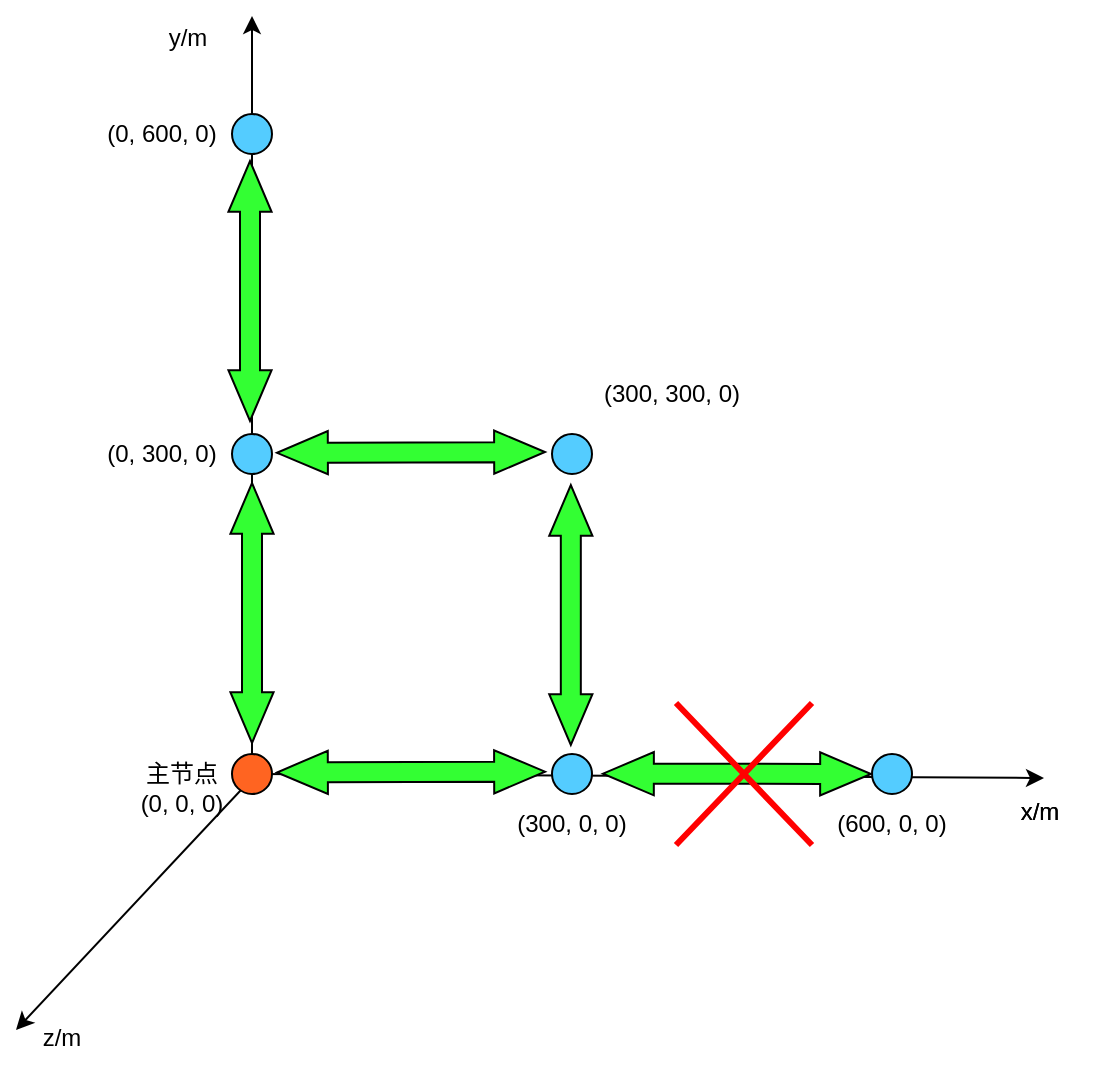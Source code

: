<mxfile version="21.2.9" type="github">
  <diagram name="第 1 页" id="zlYn8LZgkOGk7mUqmKh2">
    <mxGraphModel dx="1518" dy="636" grid="0" gridSize="10" guides="1" tooltips="1" connect="1" arrows="1" fold="1" page="1" pageScale="1" pageWidth="3300" pageHeight="4681" math="0" shadow="0">
      <root>
        <mxCell id="0" />
        <mxCell id="1" parent="0" />
        <mxCell id="RvnOFSpZwotkTFQYASaN-4" value="" style="endArrow=classic;html=1;rounded=0;" edge="1" parent="1">
          <mxGeometry width="50" height="50" relative="1" as="geometry">
            <mxPoint x="282" y="480" as="sourcePoint" />
            <mxPoint x="162" y="608" as="targetPoint" />
          </mxGeometry>
        </mxCell>
        <mxCell id="tJDTqlyTMZX3R0a3VIU8-6" value="" style="endArrow=classic;html=1;rounded=0;" parent="1" target="tJDTqlyTMZX3R0a3VIU8-4" edge="1">
          <mxGeometry width="50" height="50" relative="1" as="geometry">
            <mxPoint x="280" y="480" as="sourcePoint" />
            <mxPoint x="280" y="40" as="targetPoint" />
          </mxGeometry>
        </mxCell>
        <mxCell id="tJDTqlyTMZX3R0a3VIU8-13" value="" style="ellipse;whiteSpace=wrap;html=1;aspect=fixed;fillColor=#54CCFF;" parent="1" vertex="1">
          <mxGeometry x="430" y="310" width="20" height="20" as="geometry" />
        </mxCell>
        <mxCell id="tJDTqlyTMZX3R0a3VIU8-20" value="" style="endArrow=classic;html=1;rounded=0;" parent="1" source="tJDTqlyTMZX3R0a3VIU8-4" edge="1">
          <mxGeometry width="50" height="50" relative="1" as="geometry">
            <mxPoint x="280" y="470" as="sourcePoint" />
            <mxPoint x="280" y="101" as="targetPoint" />
          </mxGeometry>
        </mxCell>
        <mxCell id="tJDTqlyTMZX3R0a3VIU8-16" value="" style="ellipse;whiteSpace=wrap;html=1;aspect=fixed;fillColor=#54CCFF;" parent="1" vertex="1">
          <mxGeometry x="270" y="150" width="20" height="20" as="geometry" />
        </mxCell>
        <mxCell id="tJDTqlyTMZX3R0a3VIU8-23" value="" style="endArrow=classic;html=1;rounded=0;" parent="1" edge="1">
          <mxGeometry width="50" height="50" relative="1" as="geometry">
            <mxPoint x="280" y="480" as="sourcePoint" />
            <mxPoint x="676" y="482" as="targetPoint" />
          </mxGeometry>
        </mxCell>
        <mxCell id="tJDTqlyTMZX3R0a3VIU8-15" value="" style="ellipse;whiteSpace=wrap;html=1;aspect=fixed;fillColor=#54CCFF;" parent="1" vertex="1">
          <mxGeometry x="430" y="470" width="20" height="20" as="geometry" />
        </mxCell>
        <mxCell id="tJDTqlyTMZX3R0a3VIU8-14" value="" style="ellipse;whiteSpace=wrap;html=1;aspect=fixed;fillColor=#54CCFF;" parent="1" vertex="1">
          <mxGeometry x="590" y="470" width="20" height="20" as="geometry" />
        </mxCell>
        <mxCell id="tJDTqlyTMZX3R0a3VIU8-12" value="" style="ellipse;whiteSpace=wrap;html=1;aspect=fixed;fillColor=#54CCFF;" parent="1" vertex="1">
          <mxGeometry x="270" y="310" width="20" height="20" as="geometry" />
        </mxCell>
        <mxCell id="tJDTqlyTMZX3R0a3VIU8-4" value="" style="ellipse;whiteSpace=wrap;html=1;aspect=fixed;fillColor=#FF6421;" parent="1" vertex="1">
          <mxGeometry x="270" y="470" width="20" height="20" as="geometry" />
        </mxCell>
        <mxCell id="tJDTqlyTMZX3R0a3VIU8-26" value="(0, 0, 0)" style="text;html=1;strokeColor=none;fillColor=none;align=center;verticalAlign=middle;whiteSpace=wrap;rounded=0;" parent="1" vertex="1">
          <mxGeometry x="210" y="480" width="70" height="30" as="geometry" />
        </mxCell>
        <mxCell id="tJDTqlyTMZX3R0a3VIU8-29" value="(0, 600, 0)" style="text;html=1;strokeColor=none;fillColor=none;align=center;verticalAlign=middle;whiteSpace=wrap;rounded=0;" parent="1" vertex="1">
          <mxGeometry x="200" y="145" width="70" height="30" as="geometry" />
        </mxCell>
        <mxCell id="tJDTqlyTMZX3R0a3VIU8-30" value="(0, 300, 0)" style="text;html=1;strokeColor=none;fillColor=none;align=center;verticalAlign=middle;whiteSpace=wrap;rounded=0;" parent="1" vertex="1">
          <mxGeometry x="200" y="305" width="70" height="30" as="geometry" />
        </mxCell>
        <mxCell id="tJDTqlyTMZX3R0a3VIU8-31" value="(300, 300, 0)" style="text;html=1;strokeColor=none;fillColor=none;align=center;verticalAlign=middle;whiteSpace=wrap;rounded=0;" parent="1" vertex="1">
          <mxGeometry x="450" y="275" width="80" height="30" as="geometry" />
        </mxCell>
        <mxCell id="tJDTqlyTMZX3R0a3VIU8-32" value="(300, 0, 0)" style="text;html=1;strokeColor=none;fillColor=none;align=center;verticalAlign=middle;whiteSpace=wrap;rounded=0;" parent="1" vertex="1">
          <mxGeometry x="400" y="490" width="80" height="30" as="geometry" />
        </mxCell>
        <mxCell id="tJDTqlyTMZX3R0a3VIU8-33" value="(600, 0, 0)" style="text;html=1;strokeColor=none;fillColor=none;align=center;verticalAlign=middle;whiteSpace=wrap;rounded=0;" parent="1" vertex="1">
          <mxGeometry x="560" y="490" width="80" height="30" as="geometry" />
        </mxCell>
        <mxCell id="tJDTqlyTMZX3R0a3VIU8-34" value="主节点" style="text;html=1;strokeColor=none;fillColor=none;align=center;verticalAlign=middle;whiteSpace=wrap;rounded=0;" parent="1" vertex="1">
          <mxGeometry x="215" y="465" width="60" height="30" as="geometry" />
        </mxCell>
        <mxCell id="RvnOFSpZwotkTFQYASaN-1" value="x/m" style="text;html=1;strokeColor=none;fillColor=none;align=center;verticalAlign=middle;whiteSpace=wrap;rounded=0;" vertex="1" parent="1">
          <mxGeometry x="644" y="484" width="60" height="30" as="geometry" />
        </mxCell>
        <mxCell id="RvnOFSpZwotkTFQYASaN-3" value="y/m" style="text;html=1;strokeColor=none;fillColor=none;align=center;verticalAlign=middle;whiteSpace=wrap;rounded=0;" vertex="1" parent="1">
          <mxGeometry x="218" y="97" width="60" height="30" as="geometry" />
        </mxCell>
        <mxCell id="RvnOFSpZwotkTFQYASaN-5" value="x/m" style="text;html=1;strokeColor=none;fillColor=none;align=center;verticalAlign=middle;whiteSpace=wrap;rounded=0;" vertex="1" parent="1">
          <mxGeometry x="644" y="484" width="60" height="30" as="geometry" />
        </mxCell>
        <mxCell id="RvnOFSpZwotkTFQYASaN-6" value="z/m" style="text;html=1;strokeColor=none;fillColor=none;align=center;verticalAlign=middle;whiteSpace=wrap;rounded=0;" vertex="1" parent="1">
          <mxGeometry x="155" y="597" width="60" height="30" as="geometry" />
        </mxCell>
        <mxCell id="RvnOFSpZwotkTFQYASaN-7" value="" style="shape=flexArrow;endArrow=classic;startArrow=classic;html=1;rounded=0;endWidth=10.588;endSize=8.141;startWidth=10.588;startSize=8.141;fillColor=#33FF33;" edge="1" parent="1">
          <mxGeometry width="100" height="100" relative="1" as="geometry">
            <mxPoint x="279" y="304" as="sourcePoint" />
            <mxPoint x="279" y="173" as="targetPoint" />
          </mxGeometry>
        </mxCell>
        <mxCell id="RvnOFSpZwotkTFQYASaN-9" value="" style="shape=flexArrow;endArrow=classic;startArrow=classic;html=1;rounded=0;endWidth=10.588;endSize=8.141;startWidth=10.588;startSize=8.141;fillColor=#33FF33;" edge="1" parent="1">
          <mxGeometry width="100" height="100" relative="1" as="geometry">
            <mxPoint x="427" y="319" as="sourcePoint" />
            <mxPoint x="292" y="319.41" as="targetPoint" />
          </mxGeometry>
        </mxCell>
        <mxCell id="RvnOFSpZwotkTFQYASaN-10" value="" style="shape=flexArrow;endArrow=classic;startArrow=classic;html=1;rounded=0;endWidth=10.588;endSize=8.141;startWidth=10.588;startSize=8.141;fillColor=#33FF33;" edge="1" parent="1">
          <mxGeometry width="100" height="100" relative="1" as="geometry">
            <mxPoint x="439.41" y="466" as="sourcePoint" />
            <mxPoint x="439.41" y="335" as="targetPoint" />
          </mxGeometry>
        </mxCell>
        <mxCell id="RvnOFSpZwotkTFQYASaN-11" value="" style="shape=flexArrow;endArrow=classic;startArrow=classic;html=1;rounded=0;endWidth=10.588;endSize=8.141;startWidth=10.588;startSize=8.141;fillColor=#33FF33;" edge="1" parent="1">
          <mxGeometry width="100" height="100" relative="1" as="geometry">
            <mxPoint x="280" y="465" as="sourcePoint" />
            <mxPoint x="280" y="334" as="targetPoint" />
          </mxGeometry>
        </mxCell>
        <mxCell id="RvnOFSpZwotkTFQYASaN-12" value="" style="shape=flexArrow;endArrow=classic;startArrow=classic;html=1;rounded=0;endWidth=10.588;endSize=8.141;startWidth=10.588;startSize=8.141;fillColor=#33FF33;exitX=0;exitY=0.5;exitDx=0;exitDy=0;" edge="1" parent="1" source="tJDTqlyTMZX3R0a3VIU8-14">
          <mxGeometry width="100" height="100" relative="1" as="geometry">
            <mxPoint x="590" y="479.41" as="sourcePoint" />
            <mxPoint x="455" y="479.82" as="targetPoint" />
          </mxGeometry>
        </mxCell>
        <mxCell id="RvnOFSpZwotkTFQYASaN-13" value="" style="shape=flexArrow;endArrow=classic;startArrow=classic;html=1;rounded=0;endWidth=10.588;endSize=8.141;startWidth=10.588;startSize=8.141;fillColor=#33FF33;" edge="1" parent="1">
          <mxGeometry width="100" height="100" relative="1" as="geometry">
            <mxPoint x="427" y="478.82" as="sourcePoint" />
            <mxPoint x="292" y="479.23" as="targetPoint" />
          </mxGeometry>
        </mxCell>
        <mxCell id="RvnOFSpZwotkTFQYASaN-14" value="" style="shape=umlDestroy;whiteSpace=wrap;html=1;strokeWidth=3;targetShapes=umlLifeline;strokeColor=#FF0000;" vertex="1" parent="1">
          <mxGeometry x="492" y="444.5" width="68" height="71" as="geometry" />
        </mxCell>
      </root>
    </mxGraphModel>
  </diagram>
</mxfile>
